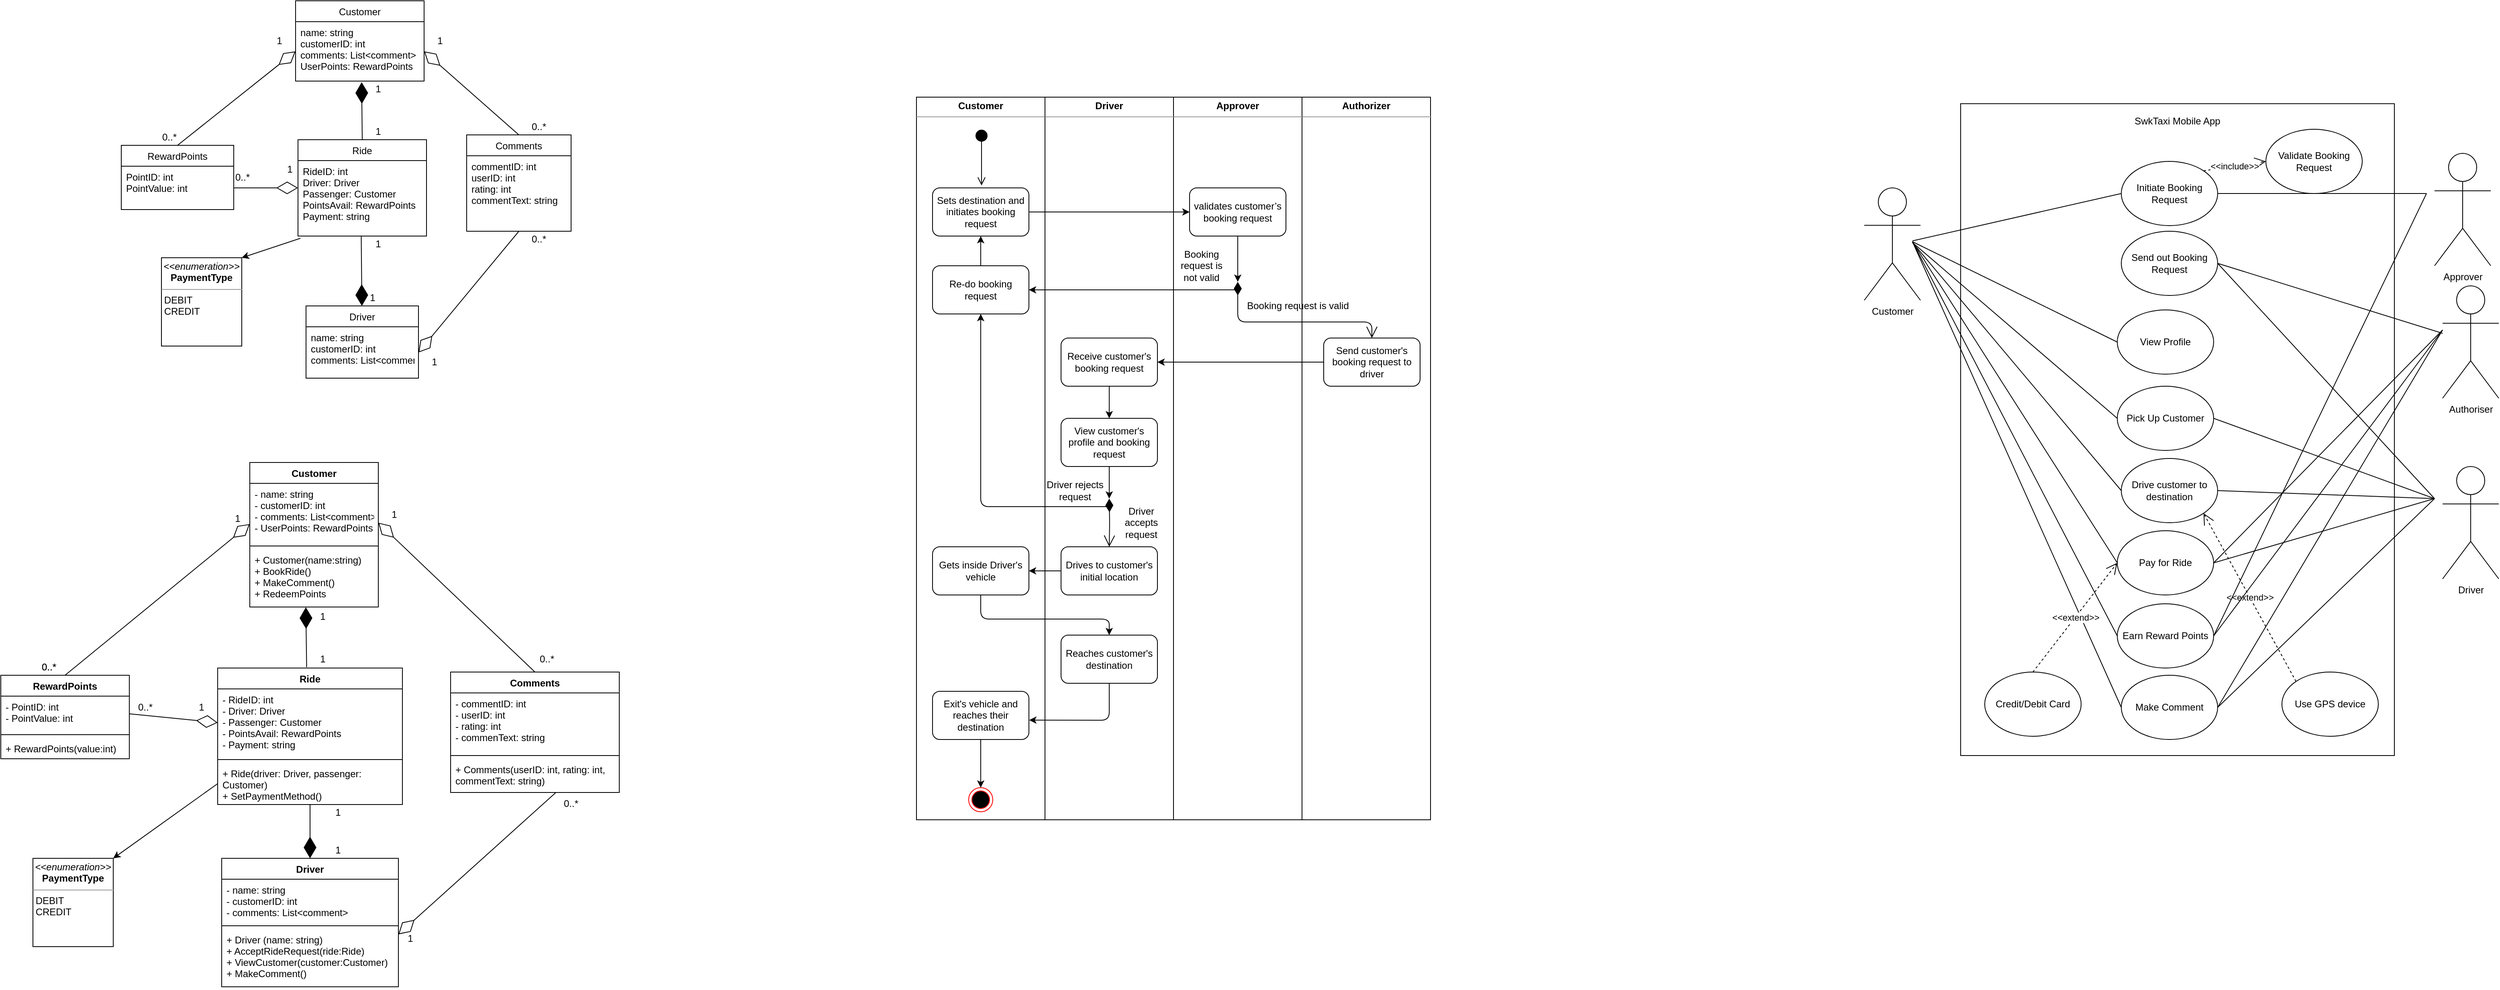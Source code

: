 <mxfile version="13.0.2" type="github">
  <diagram id="TUaeIwJqIPwaMvK1Nt-R" name="Page-1">
    <mxGraphModel dx="3125" dy="1170" grid="1" gridSize="10" guides="1" tooltips="1" connect="1" arrows="1" fold="1" page="1" pageScale="1" pageWidth="850" pageHeight="1100" math="0" shadow="0">
      <root>
        <mxCell id="0" />
        <mxCell id="1" parent="0" />
        <mxCell id="8aeZjbQpbGjvfy1XVlZA-1" value="Customer" style="swimlane;fontStyle=0;childLayout=stackLayout;horizontal=1;startSize=26;fillColor=none;horizontalStack=0;resizeParent=1;resizeParentMax=0;resizeLast=0;collapsible=1;marginBottom=0;" parent="1" vertex="1">
          <mxGeometry x="217" y="20" width="160" height="100" as="geometry" />
        </mxCell>
        <mxCell id="8aeZjbQpbGjvfy1XVlZA-4" value="name: string&#xa;customerID: int&#xa;comments: List&lt;comment&gt;&#xa;UserPoints: RewardPoints&#xa;&#xa;&#xa;&#xa;" style="text;strokeColor=none;fillColor=none;align=left;verticalAlign=top;spacingLeft=4;spacingRight=4;overflow=hidden;rotatable=0;points=[[0,0.5],[1,0.5]];portConstraint=eastwest;" parent="8aeZjbQpbGjvfy1XVlZA-1" vertex="1">
          <mxGeometry y="26" width="160" height="74" as="geometry" />
        </mxCell>
        <mxCell id="8aeZjbQpbGjvfy1XVlZA-5" value="Driver" style="swimlane;fontStyle=0;childLayout=stackLayout;horizontal=1;startSize=26;fillColor=none;horizontalStack=0;resizeParent=1;resizeParentMax=0;resizeLast=0;collapsible=1;marginBottom=0;" parent="1" vertex="1">
          <mxGeometry x="230" y="400" width="140" height="90" as="geometry" />
        </mxCell>
        <mxCell id="8aeZjbQpbGjvfy1XVlZA-6" value="name: string&#xa;customerID: int&#xa;comments: List&lt;comment&gt;" style="text;strokeColor=none;fillColor=none;align=left;verticalAlign=top;spacingLeft=4;spacingRight=4;overflow=hidden;rotatable=0;points=[[0,0.5],[1,0.5]];portConstraint=eastwest;" parent="8aeZjbQpbGjvfy1XVlZA-5" vertex="1">
          <mxGeometry y="26" width="140" height="64" as="geometry" />
        </mxCell>
        <mxCell id="8aeZjbQpbGjvfy1XVlZA-23" value="" style="endArrow=diamondThin;endFill=1;endSize=24;html=1;entryX=0.514;entryY=1.018;entryDx=0;entryDy=0;entryPerimeter=0;exitX=0.5;exitY=0;exitDx=0;exitDy=0;" parent="1" source="8aeZjbQpbGjvfy1XVlZA-9" target="8aeZjbQpbGjvfy1XVlZA-4" edge="1">
          <mxGeometry width="160" relative="1" as="geometry">
            <mxPoint x="30" y="280" as="sourcePoint" />
            <mxPoint x="190" y="280" as="targetPoint" />
          </mxGeometry>
        </mxCell>
        <mxCell id="8aeZjbQpbGjvfy1XVlZA-24" value="" style="endArrow=diamondThin;endFill=1;endSize=24;html=1;exitX=0.492;exitY=1.004;exitDx=0;exitDy=0;exitPerimeter=0;" parent="1" source="8aeZjbQpbGjvfy1XVlZA-10" target="8aeZjbQpbGjvfy1XVlZA-5" edge="1">
          <mxGeometry width="160" relative="1" as="geometry">
            <mxPoint x="200" y="360" as="sourcePoint" />
            <mxPoint x="360" y="360" as="targetPoint" />
          </mxGeometry>
        </mxCell>
        <mxCell id="8aeZjbQpbGjvfy1XVlZA-25" value="" style="endArrow=diamondThin;endFill=0;endSize=24;html=1;exitX=0.5;exitY=0;exitDx=0;exitDy=0;entryX=1;entryY=0.5;entryDx=0;entryDy=0;" parent="1" source="8aeZjbQpbGjvfy1XVlZA-13" target="8aeZjbQpbGjvfy1XVlZA-4" edge="1">
          <mxGeometry width="160" relative="1" as="geometry">
            <mxPoint x="440" y="90" as="sourcePoint" />
            <mxPoint x="600" y="90" as="targetPoint" />
          </mxGeometry>
        </mxCell>
        <mxCell id="8aeZjbQpbGjvfy1XVlZA-13" value="Comments" style="swimlane;fontStyle=0;childLayout=stackLayout;horizontal=1;startSize=26;fillColor=none;horizontalStack=0;resizeParent=1;resizeParentMax=0;resizeLast=0;collapsible=1;marginBottom=0;" parent="1" vertex="1">
          <mxGeometry x="430" y="187" width="130" height="120" as="geometry" />
        </mxCell>
        <mxCell id="8aeZjbQpbGjvfy1XVlZA-14" value="commentID: int&#xa;userID: int&#xa;rating: int&#xa;commentText: string&#xa;&#xa;&#xa;&#xa;" style="text;strokeColor=none;fillColor=none;align=left;verticalAlign=top;spacingLeft=4;spacingRight=4;overflow=hidden;rotatable=0;points=[[0,0.5],[1,0.5]];portConstraint=eastwest;" parent="8aeZjbQpbGjvfy1XVlZA-13" vertex="1">
          <mxGeometry y="26" width="130" height="94" as="geometry" />
        </mxCell>
        <mxCell id="8aeZjbQpbGjvfy1XVlZA-26" value="" style="endArrow=diamondThin;endFill=0;endSize=24;html=1;exitX=0.5;exitY=1;exitDx=0;exitDy=0;entryX=1;entryY=0.5;entryDx=0;entryDy=0;" parent="1" source="8aeZjbQpbGjvfy1XVlZA-13" target="8aeZjbQpbGjvfy1XVlZA-6" edge="1">
          <mxGeometry width="160" relative="1" as="geometry">
            <mxPoint x="420" y="370" as="sourcePoint" />
            <mxPoint x="580" y="370" as="targetPoint" />
          </mxGeometry>
        </mxCell>
        <mxCell id="-B1I44Br9PL9_KYWqfww-1" value="" style="endArrow=diamondThin;endFill=0;endSize=24;html=1;entryX=0;entryY=0.5;entryDx=0;entryDy=0;exitX=0.5;exitY=0;exitDx=0;exitDy=0;" parent="1" source="8aeZjbQpbGjvfy1XVlZA-17" target="8aeZjbQpbGjvfy1XVlZA-4" edge="1">
          <mxGeometry width="160" relative="1" as="geometry">
            <mxPoint x="60" y="180" as="sourcePoint" />
            <mxPoint x="220" y="180" as="targetPoint" />
          </mxGeometry>
        </mxCell>
        <mxCell id="-B1I44Br9PL9_KYWqfww-2" value="" style="endArrow=diamondThin;endFill=0;endSize=24;html=1;entryX=0;entryY=0.5;entryDx=0;entryDy=0;exitX=1;exitY=0.5;exitDx=0;exitDy=0;" parent="1" source="8aeZjbQpbGjvfy1XVlZA-18" target="8aeZjbQpbGjvfy1XVlZA-9" edge="1">
          <mxGeometry width="160" relative="1" as="geometry">
            <mxPoint x="60" y="360" as="sourcePoint" />
            <mxPoint x="220" y="360" as="targetPoint" />
          </mxGeometry>
        </mxCell>
        <mxCell id="-B1I44Br9PL9_KYWqfww-3" value="&lt;p style=&quot;margin: 0px ; margin-top: 4px ; text-align: center&quot;&gt;&lt;i&gt;&amp;lt;&amp;lt;enumeration&amp;gt;&amp;gt;&lt;/i&gt;&lt;br&gt;&lt;b&gt;PaymentType&lt;/b&gt;&lt;/p&gt;&lt;hr size=&quot;1&quot;&gt;&lt;div&gt;&amp;nbsp;DEBIT&lt;/div&gt;&lt;div&gt;&amp;nbsp;CREDIT&lt;br&gt;&lt;/div&gt;" style="verticalAlign=top;align=left;overflow=fill;fontSize=12;fontFamily=Helvetica;html=1;" parent="1" vertex="1">
          <mxGeometry x="50" y="340" width="100" height="110" as="geometry" />
        </mxCell>
        <mxCell id="-B1I44Br9PL9_KYWqfww-4" value="" style="endArrow=classic;html=1;exitX=0.019;exitY=1.029;exitDx=0;exitDy=0;exitPerimeter=0;entryX=1;entryY=0;entryDx=0;entryDy=0;" parent="1" source="8aeZjbQpbGjvfy1XVlZA-10" target="-B1I44Br9PL9_KYWqfww-3" edge="1">
          <mxGeometry width="50" height="50" relative="1" as="geometry">
            <mxPoint x="200" y="390" as="sourcePoint" />
            <mxPoint x="250" y="340" as="targetPoint" />
          </mxGeometry>
        </mxCell>
        <mxCell id="-B1I44Br9PL9_KYWqfww-5" value="1" style="text;html=1;strokeColor=none;fillColor=none;align=center;verticalAlign=middle;whiteSpace=wrap;rounded=0;" parent="1" vertex="1">
          <mxGeometry x="377" y="60" width="40" height="20" as="geometry" />
        </mxCell>
        <mxCell id="-B1I44Br9PL9_KYWqfww-6" value="0..*" style="text;html=1;strokeColor=none;fillColor=none;align=center;verticalAlign=middle;whiteSpace=wrap;rounded=0;" parent="1" vertex="1">
          <mxGeometry x="500" y="167" width="40" height="20" as="geometry" />
        </mxCell>
        <mxCell id="-B1I44Br9PL9_KYWqfww-7" value="1" style="text;html=1;strokeColor=none;fillColor=none;align=center;verticalAlign=middle;whiteSpace=wrap;rounded=0;" parent="1" vertex="1">
          <mxGeometry x="370" y="460" width="40" height="20" as="geometry" />
        </mxCell>
        <mxCell id="-B1I44Br9PL9_KYWqfww-8" value="0..*" style="text;html=1;strokeColor=none;fillColor=none;align=center;verticalAlign=middle;whiteSpace=wrap;rounded=0;" parent="1" vertex="1">
          <mxGeometry x="500" y="307" width="40" height="20" as="geometry" />
        </mxCell>
        <mxCell id="-B1I44Br9PL9_KYWqfww-9" value="1" style="text;html=1;strokeColor=none;fillColor=none;align=center;verticalAlign=middle;whiteSpace=wrap;rounded=0;" parent="1" vertex="1">
          <mxGeometry x="177" y="60" width="40" height="20" as="geometry" />
        </mxCell>
        <mxCell id="-B1I44Br9PL9_KYWqfww-12" value="0..*" style="text;html=1;strokeColor=none;fillColor=none;align=center;verticalAlign=middle;whiteSpace=wrap;rounded=0;" parent="1" vertex="1">
          <mxGeometry x="40" y="180" width="40" height="20" as="geometry" />
        </mxCell>
        <mxCell id="8aeZjbQpbGjvfy1XVlZA-9" value="Ride" style="swimlane;fontStyle=0;childLayout=stackLayout;horizontal=1;startSize=26;fillColor=none;horizontalStack=0;resizeParent=1;resizeParentMax=0;resizeLast=0;collapsible=1;marginBottom=0;" parent="1" vertex="1">
          <mxGeometry x="220" y="193" width="160" height="120" as="geometry" />
        </mxCell>
        <mxCell id="8aeZjbQpbGjvfy1XVlZA-10" value="RideID: int&#xa;Driver: Driver&#xa;Passenger: Customer&#xa;PointsAvail: RewardPoints&#xa;Payment: string&#xa;&#xa;&#xa;" style="text;strokeColor=none;fillColor=none;align=left;verticalAlign=top;spacingLeft=4;spacingRight=4;overflow=hidden;rotatable=0;points=[[0,0.5],[1,0.5]];portConstraint=eastwest;" parent="8aeZjbQpbGjvfy1XVlZA-9" vertex="1">
          <mxGeometry y="26" width="160" height="94" as="geometry" />
        </mxCell>
        <mxCell id="8aeZjbQpbGjvfy1XVlZA-17" value="RewardPoints" style="swimlane;fontStyle=0;childLayout=stackLayout;horizontal=1;startSize=26;fillColor=none;horizontalStack=0;resizeParent=1;resizeParentMax=0;resizeLast=0;collapsible=1;marginBottom=0;" parent="1" vertex="1">
          <mxGeometry y="200" width="140" height="80" as="geometry" />
        </mxCell>
        <mxCell id="8aeZjbQpbGjvfy1XVlZA-18" value="PointID: int&#xa;PointValue: int&#xa;" style="text;strokeColor=none;fillColor=none;align=left;verticalAlign=top;spacingLeft=4;spacingRight=4;overflow=hidden;rotatable=0;points=[[0,0.5],[1,0.5]];portConstraint=eastwest;" parent="8aeZjbQpbGjvfy1XVlZA-17" vertex="1">
          <mxGeometry y="26" width="140" height="54" as="geometry" />
        </mxCell>
        <mxCell id="-B1I44Br9PL9_KYWqfww-13" value="1" style="text;html=1;strokeColor=none;fillColor=none;align=center;verticalAlign=middle;whiteSpace=wrap;rounded=0;" parent="1" vertex="1">
          <mxGeometry x="190" y="220" width="40" height="20" as="geometry" />
        </mxCell>
        <mxCell id="-B1I44Br9PL9_KYWqfww-14" value="0..*" style="text;html=1;strokeColor=none;fillColor=none;align=center;verticalAlign=middle;whiteSpace=wrap;rounded=0;" parent="1" vertex="1">
          <mxGeometry x="131" y="230" width="40" height="20" as="geometry" />
        </mxCell>
        <mxCell id="-B1I44Br9PL9_KYWqfww-15" value="1" style="text;html=1;strokeColor=none;fillColor=none;align=center;verticalAlign=middle;whiteSpace=wrap;rounded=0;" parent="1" vertex="1">
          <mxGeometry x="300" y="120" width="40" height="20" as="geometry" />
        </mxCell>
        <mxCell id="-B1I44Br9PL9_KYWqfww-16" value="1" style="text;html=1;strokeColor=none;fillColor=none;align=center;verticalAlign=middle;whiteSpace=wrap;rounded=0;" parent="1" vertex="1">
          <mxGeometry x="293" y="380" width="40" height="20" as="geometry" />
        </mxCell>
        <mxCell id="-B1I44Br9PL9_KYWqfww-17" value="1" style="text;html=1;strokeColor=none;fillColor=none;align=center;verticalAlign=middle;whiteSpace=wrap;rounded=0;" parent="1" vertex="1">
          <mxGeometry x="300" y="173" width="40" height="20" as="geometry" />
        </mxCell>
        <mxCell id="-B1I44Br9PL9_KYWqfww-18" value="1" style="text;html=1;strokeColor=none;fillColor=none;align=center;verticalAlign=middle;whiteSpace=wrap;rounded=0;" parent="1" vertex="1">
          <mxGeometry x="300" y="313" width="40" height="20" as="geometry" />
        </mxCell>
        <mxCell id="-B1I44Br9PL9_KYWqfww-19" value="&lt;p style=&quot;margin: 0px ; margin-top: 4px ; text-align: center&quot;&gt;&lt;b&gt;Authorizer&lt;/b&gt;&lt;br&gt;&lt;/p&gt;&lt;hr size=&quot;1&quot;&gt;&lt;div style=&quot;height: 2px&quot;&gt;&lt;/div&gt;" style="verticalAlign=top;align=left;overflow=fill;fontSize=12;fontFamily=Helvetica;html=1;" parent="1" vertex="1">
          <mxGeometry x="1470" y="140" width="160" height="900" as="geometry" />
        </mxCell>
        <mxCell id="-B1I44Br9PL9_KYWqfww-20" value="&lt;p style=&quot;margin: 0px ; margin-top: 4px ; text-align: center&quot;&gt;&lt;b&gt;Approver&lt;/b&gt;&lt;/p&gt;&lt;hr size=&quot;1&quot;&gt;&lt;div style=&quot;height: 2px&quot;&gt;&lt;/div&gt;" style="verticalAlign=top;align=left;overflow=fill;fontSize=12;fontFamily=Helvetica;html=1;" parent="1" vertex="1">
          <mxGeometry x="1310" y="140" width="160" height="900" as="geometry" />
        </mxCell>
        <mxCell id="-B1I44Br9PL9_KYWqfww-21" value="&lt;p style=&quot;margin: 0px ; margin-top: 4px ; text-align: center&quot;&gt;&lt;b&gt;Customer&lt;/b&gt;&lt;br&gt;&lt;/p&gt;&lt;hr size=&quot;1&quot;&gt;&lt;div style=&quot;height: 2px&quot;&gt;&lt;/div&gt;" style="verticalAlign=top;align=left;overflow=fill;fontSize=12;fontFamily=Helvetica;html=1;" parent="1" vertex="1">
          <mxGeometry x="990" y="140" width="160" height="900" as="geometry" />
        </mxCell>
        <mxCell id="-B1I44Br9PL9_KYWqfww-22" value="&lt;p style=&quot;margin: 0px ; margin-top: 4px ; text-align: center&quot;&gt;&lt;b&gt;Driver&lt;/b&gt;&lt;/p&gt;&lt;hr size=&quot;1&quot;&gt;&lt;div style=&quot;height: 2px&quot;&gt;&lt;/div&gt;" style="verticalAlign=top;align=left;overflow=fill;fontSize=12;fontFamily=Helvetica;html=1;" parent="1" vertex="1">
          <mxGeometry x="1150" y="140" width="160" height="900" as="geometry" />
        </mxCell>
        <mxCell id="-B1I44Br9PL9_KYWqfww-23" value="" style="html=1;verticalAlign=bottom;startArrow=circle;startFill=1;endArrow=open;startSize=6;endSize=8;" parent="1" edge="1">
          <mxGeometry width="80" relative="1" as="geometry">
            <mxPoint x="1071" y="180" as="sourcePoint" />
            <mxPoint x="1071" y="250" as="targetPoint" />
          </mxGeometry>
        </mxCell>
        <mxCell id="-B1I44Br9PL9_KYWqfww-52" value="" style="ellipse;html=1;shape=endState;fillColor=#000000;strokeColor=#ff0000;" parent="1" vertex="1">
          <mxGeometry x="1055" y="1000" width="30" height="30" as="geometry" />
        </mxCell>
        <mxCell id="-B1I44Br9PL9_KYWqfww-56" value="Sets destination and initiates booking request" style="rounded=1;whiteSpace=wrap;html=1;" parent="1" vertex="1">
          <mxGeometry x="1010" y="253" width="120" height="60" as="geometry" />
        </mxCell>
        <mxCell id="-B1I44Br9PL9_KYWqfww-57" value="&lt;span lang=&quot;EN-GB&quot;&gt;validates customer’s booking request&lt;/span&gt;" style="rounded=1;whiteSpace=wrap;html=1;" parent="1" vertex="1">
          <mxGeometry x="1330" y="253" width="120" height="60" as="geometry" />
        </mxCell>
        <mxCell id="-B1I44Br9PL9_KYWqfww-58" value="" style="endArrow=classic;html=1;exitX=1;exitY=0.5;exitDx=0;exitDy=0;entryX=0;entryY=0.5;entryDx=0;entryDy=0;" parent="1" source="-B1I44Br9PL9_KYWqfww-56" target="-B1I44Br9PL9_KYWqfww-57" edge="1">
          <mxGeometry width="50" height="50" relative="1" as="geometry">
            <mxPoint x="1230" y="320" as="sourcePoint" />
            <mxPoint x="1280" y="270" as="targetPoint" />
          </mxGeometry>
        </mxCell>
        <mxCell id="-B1I44Br9PL9_KYWqfww-61" value="Send customer&#39;s booking request to driver" style="rounded=1;whiteSpace=wrap;html=1;" parent="1" vertex="1">
          <mxGeometry x="1497" y="440" width="120" height="60" as="geometry" />
        </mxCell>
        <mxCell id="-B1I44Br9PL9_KYWqfww-62" value="" style="endArrow=open;html=1;endSize=12;startArrow=diamondThin;startSize=14;startFill=1;edgeStyle=orthogonalEdgeStyle;align=left;verticalAlign=bottom;entryX=0.5;entryY=0;entryDx=0;entryDy=0;" parent="1" target="-B1I44Br9PL9_KYWqfww-61" edge="1">
          <mxGeometry x="-0.8" y="14" relative="1" as="geometry">
            <mxPoint x="1390" y="370" as="sourcePoint" />
            <mxPoint x="1500" y="420" as="targetPoint" />
            <Array as="points">
              <mxPoint x="1390" y="420" />
              <mxPoint x="1557" y="420" />
            </Array>
            <mxPoint x="-4" y="-10" as="offset" />
          </mxGeometry>
        </mxCell>
        <mxCell id="-B1I44Br9PL9_KYWqfww-63" value="" style="endArrow=classic;html=1;exitX=0.5;exitY=1;exitDx=0;exitDy=0;" parent="1" source="-B1I44Br9PL9_KYWqfww-57" edge="1">
          <mxGeometry width="50" height="50" relative="1" as="geometry">
            <mxPoint x="1140" y="470" as="sourcePoint" />
            <mxPoint x="1390" y="370" as="targetPoint" />
          </mxGeometry>
        </mxCell>
        <mxCell id="-B1I44Br9PL9_KYWqfww-66" value="Receive customer&#39;s booking request" style="rounded=1;whiteSpace=wrap;html=1;" parent="1" vertex="1">
          <mxGeometry x="1170" y="440" width="120" height="60" as="geometry" />
        </mxCell>
        <mxCell id="-B1I44Br9PL9_KYWqfww-67" value="View customer&#39;s profile and booking request" style="rounded=1;whiteSpace=wrap;html=1;" parent="1" vertex="1">
          <mxGeometry x="1170" y="540" width="120" height="60" as="geometry" />
        </mxCell>
        <mxCell id="-B1I44Br9PL9_KYWqfww-69" value="" style="endArrow=classic;html=1;exitX=0.5;exitY=1;exitDx=0;exitDy=0;" parent="1" source="-B1I44Br9PL9_KYWqfww-67" edge="1">
          <mxGeometry width="50" height="50" relative="1" as="geometry">
            <mxPoint x="730" y="650" as="sourcePoint" />
            <mxPoint x="1230" y="640" as="targetPoint" />
          </mxGeometry>
        </mxCell>
        <mxCell id="-B1I44Br9PL9_KYWqfww-71" value="Drives to customer&#39;s initial location" style="rounded=1;whiteSpace=wrap;html=1;" parent="1" vertex="1">
          <mxGeometry x="1170" y="700" width="120" height="60" as="geometry" />
        </mxCell>
        <mxCell id="-B1I44Br9PL9_KYWqfww-72" value="" style="endArrow=open;html=1;endSize=12;startArrow=diamondThin;startSize=14;startFill=1;edgeStyle=orthogonalEdgeStyle;align=left;verticalAlign=bottom;entryX=0.5;entryY=0;entryDx=0;entryDy=0;" parent="1" target="-B1I44Br9PL9_KYWqfww-71" edge="1">
          <mxGeometry x="-1" y="3" relative="1" as="geometry">
            <mxPoint x="1230" y="640" as="sourcePoint" />
            <mxPoint x="960" y="730" as="targetPoint" />
          </mxGeometry>
        </mxCell>
        <mxCell id="-B1I44Br9PL9_KYWqfww-73" value="" style="endArrow=classic;html=1;exitX=0;exitY=0.5;exitDx=0;exitDy=0;entryX=1;entryY=0.5;entryDx=0;entryDy=0;" parent="1" source="-B1I44Br9PL9_KYWqfww-61" target="-B1I44Br9PL9_KYWqfww-66" edge="1">
          <mxGeometry width="50" height="50" relative="1" as="geometry">
            <mxPoint x="620" y="620" as="sourcePoint" />
            <mxPoint x="670" y="570" as="targetPoint" />
          </mxGeometry>
        </mxCell>
        <mxCell id="-B1I44Br9PL9_KYWqfww-74" value="" style="endArrow=classic;html=1;exitX=0.5;exitY=1;exitDx=0;exitDy=0;entryX=0.5;entryY=0;entryDx=0;entryDy=0;" parent="1" source="-B1I44Br9PL9_KYWqfww-66" target="-B1I44Br9PL9_KYWqfww-67" edge="1">
          <mxGeometry width="50" height="50" relative="1" as="geometry">
            <mxPoint x="720" y="560" as="sourcePoint" />
            <mxPoint x="770" y="510" as="targetPoint" />
          </mxGeometry>
        </mxCell>
        <mxCell id="-B1I44Br9PL9_KYWqfww-75" value="Gets inside Driver&#39;s vehicle" style="rounded=1;whiteSpace=wrap;html=1;" parent="1" vertex="1">
          <mxGeometry x="1010" y="700" width="120" height="60" as="geometry" />
        </mxCell>
        <mxCell id="-B1I44Br9PL9_KYWqfww-76" value="Reaches customer&#39;s destination" style="rounded=1;whiteSpace=wrap;html=1;" parent="1" vertex="1">
          <mxGeometry x="1170" y="810" width="120" height="60" as="geometry" />
        </mxCell>
        <mxCell id="-B1I44Br9PL9_KYWqfww-77" value="Exit&#39;s vehicle and reaches their destination" style="rounded=1;whiteSpace=wrap;html=1;" parent="1" vertex="1">
          <mxGeometry x="1010" y="880" width="120" height="60" as="geometry" />
        </mxCell>
        <mxCell id="-B1I44Br9PL9_KYWqfww-78" value="" style="endArrow=classic;html=1;exitX=0;exitY=0.5;exitDx=0;exitDy=0;" parent="1" source="-B1I44Br9PL9_KYWqfww-71" edge="1">
          <mxGeometry width="50" height="50" relative="1" as="geometry">
            <mxPoint x="860" y="810" as="sourcePoint" />
            <mxPoint x="1130" y="730" as="targetPoint" />
          </mxGeometry>
        </mxCell>
        <mxCell id="-B1I44Br9PL9_KYWqfww-79" value="" style="endArrow=classic;html=1;exitX=0.5;exitY=1;exitDx=0;exitDy=0;entryX=0.5;entryY=0;entryDx=0;entryDy=0;" parent="1" source="-B1I44Br9PL9_KYWqfww-75" target="-B1I44Br9PL9_KYWqfww-76" edge="1">
          <mxGeometry width="50" height="50" relative="1" as="geometry">
            <mxPoint x="920" y="830" as="sourcePoint" />
            <mxPoint x="970" y="780" as="targetPoint" />
            <Array as="points">
              <mxPoint x="1070" y="790" />
              <mxPoint x="1120" y="790" />
              <mxPoint x="1230" y="790" />
            </Array>
          </mxGeometry>
        </mxCell>
        <mxCell id="-B1I44Br9PL9_KYWqfww-80" value="" style="endArrow=classic;html=1;entryX=1.003;entryY=0.597;entryDx=0;entryDy=0;entryPerimeter=0;exitX=0.5;exitY=1;exitDx=0;exitDy=0;" parent="1" source="-B1I44Br9PL9_KYWqfww-76" target="-B1I44Br9PL9_KYWqfww-77" edge="1">
          <mxGeometry width="50" height="50" relative="1" as="geometry">
            <mxPoint x="1130" y="840" as="sourcePoint" />
            <mxPoint x="910" y="780" as="targetPoint" />
            <Array as="points">
              <mxPoint x="1230" y="916" />
            </Array>
          </mxGeometry>
        </mxCell>
        <mxCell id="-B1I44Br9PL9_KYWqfww-81" value="" style="endArrow=classic;html=1;entryX=1;entryY=0.5;entryDx=0;entryDy=0;" parent="1" target="-B1I44Br9PL9_KYWqfww-82" edge="1">
          <mxGeometry width="50" height="50" relative="1" as="geometry">
            <mxPoint x="1390" y="380" as="sourcePoint" />
            <mxPoint x="1290" y="340" as="targetPoint" />
          </mxGeometry>
        </mxCell>
        <mxCell id="-B1I44Br9PL9_KYWqfww-82" value="Re-do booking request" style="rounded=1;whiteSpace=wrap;html=1;" parent="1" vertex="1">
          <mxGeometry x="1010" y="350" width="120" height="60" as="geometry" />
        </mxCell>
        <mxCell id="-B1I44Br9PL9_KYWqfww-83" value="" style="endArrow=classic;html=1;entryX=0.5;entryY=1;entryDx=0;entryDy=0;exitX=0.5;exitY=0;exitDx=0;exitDy=0;" parent="1" source="-B1I44Br9PL9_KYWqfww-82" target="-B1I44Br9PL9_KYWqfww-56" edge="1">
          <mxGeometry width="50" height="50" relative="1" as="geometry">
            <mxPoint x="950" y="450" as="sourcePoint" />
            <mxPoint x="1000" y="400" as="targetPoint" />
          </mxGeometry>
        </mxCell>
        <mxCell id="-B1I44Br9PL9_KYWqfww-84" value="" style="endArrow=classic;html=1;entryX=0.5;entryY=1;entryDx=0;entryDy=0;" parent="1" target="-B1I44Br9PL9_KYWqfww-82" edge="1">
          <mxGeometry width="50" height="50" relative="1" as="geometry">
            <mxPoint x="1230" y="650" as="sourcePoint" />
            <mxPoint x="1100" y="520" as="targetPoint" />
            <Array as="points">
              <mxPoint x="1070" y="650" />
            </Array>
          </mxGeometry>
        </mxCell>
        <mxCell id="-B1I44Br9PL9_KYWqfww-85" value="Driver accepts request" style="text;html=1;strokeColor=none;fillColor=none;align=center;verticalAlign=middle;whiteSpace=wrap;rounded=0;" parent="1" vertex="1">
          <mxGeometry x="1240" y="660" width="60" height="20" as="geometry" />
        </mxCell>
        <mxCell id="-B1I44Br9PL9_KYWqfww-86" value="Booking request is not valid" style="text;html=1;strokeColor=none;fillColor=none;align=center;verticalAlign=middle;whiteSpace=wrap;rounded=0;" parent="1" vertex="1">
          <mxGeometry x="1310" y="340" width="70" height="20" as="geometry" />
        </mxCell>
        <mxCell id="-B1I44Br9PL9_KYWqfww-87" value="Driver rejects request" style="text;html=1;strokeColor=none;fillColor=none;align=center;verticalAlign=middle;whiteSpace=wrap;rounded=0;" parent="1" vertex="1">
          <mxGeometry x="1145" y="620" width="85" height="20" as="geometry" />
        </mxCell>
        <mxCell id="-B1I44Br9PL9_KYWqfww-88" value="Booking request is valid" style="text;html=1;strokeColor=none;fillColor=none;align=center;verticalAlign=middle;whiteSpace=wrap;rounded=0;" parent="1" vertex="1">
          <mxGeometry x="1400" y="390" width="130" height="20" as="geometry" />
        </mxCell>
        <mxCell id="-B1I44Br9PL9_KYWqfww-89" value="" style="endArrow=classic;html=1;exitX=0.5;exitY=1;exitDx=0;exitDy=0;entryX=0.5;entryY=0;entryDx=0;entryDy=0;" parent="1" source="-B1I44Br9PL9_KYWqfww-77" target="-B1I44Br9PL9_KYWqfww-52" edge="1">
          <mxGeometry width="50" height="50" relative="1" as="geometry">
            <mxPoint x="810" y="950" as="sourcePoint" />
            <mxPoint x="860" y="900" as="targetPoint" />
          </mxGeometry>
        </mxCell>
        <mxCell id="-B1I44Br9PL9_KYWqfww-90" value="" style="rounded=0;whiteSpace=wrap;html=1;" parent="1" vertex="1">
          <mxGeometry x="2290" y="148.13" width="540" height="811.87" as="geometry" />
        </mxCell>
        <mxCell id="-B1I44Br9PL9_KYWqfww-91" value="Customer" style="shape=umlActor;verticalLabelPosition=bottom;labelBackgroundColor=#ffffff;verticalAlign=top;html=1;outlineConnect=0;" parent="1" vertex="1">
          <mxGeometry x="2170" y="253" width="70" height="140" as="geometry" />
        </mxCell>
        <mxCell id="-B1I44Br9PL9_KYWqfww-92" value="SwkTaxi Mobile App" style="text;html=1;strokeColor=none;fillColor=none;align=center;verticalAlign=middle;whiteSpace=wrap;rounded=0;" parent="1" vertex="1">
          <mxGeometry x="2485" y="160" width="150" height="20" as="geometry" />
        </mxCell>
        <mxCell id="-B1I44Br9PL9_KYWqfww-93" style="edgeStyle=orthogonalEdgeStyle;rounded=0;orthogonalLoop=1;jettySize=auto;html=1;exitX=0.5;exitY=1;exitDx=0;exitDy=0;" parent="1" edge="1">
          <mxGeometry relative="1" as="geometry">
            <mxPoint x="2560" y="221.0" as="sourcePoint" />
            <mxPoint x="2560" y="221.0" as="targetPoint" />
          </mxGeometry>
        </mxCell>
        <mxCell id="-B1I44Br9PL9_KYWqfww-94" value="Approver" style="shape=umlActor;verticalLabelPosition=bottom;labelBackgroundColor=#ffffff;verticalAlign=top;html=1;outlineConnect=0;" parent="1" vertex="1">
          <mxGeometry x="2880" y="210" width="70" height="140" as="geometry" />
        </mxCell>
        <mxCell id="-B1I44Br9PL9_KYWqfww-95" value="Authoriser" style="shape=umlActor;verticalLabelPosition=bottom;labelBackgroundColor=#ffffff;verticalAlign=top;html=1;outlineConnect=0;" parent="1" vertex="1">
          <mxGeometry x="2890" y="375" width="70" height="140" as="geometry" />
        </mxCell>
        <mxCell id="-B1I44Br9PL9_KYWqfww-96" value="Driver" style="shape=umlActor;verticalLabelPosition=bottom;labelBackgroundColor=#ffffff;verticalAlign=top;html=1;outlineConnect=0;" parent="1" vertex="1">
          <mxGeometry x="2890" y="600" width="70" height="140" as="geometry" />
        </mxCell>
        <mxCell id="-B1I44Br9PL9_KYWqfww-97" value="Initiate Booking Request" style="ellipse;whiteSpace=wrap;html=1;" parent="1" vertex="1">
          <mxGeometry x="2490" y="220" width="120" height="80" as="geometry" />
        </mxCell>
        <mxCell id="-B1I44Br9PL9_KYWqfww-98" value="Send out Booking Request" style="ellipse;whiteSpace=wrap;html=1;" parent="1" vertex="1">
          <mxGeometry x="2490" y="307" width="120" height="80" as="geometry" />
        </mxCell>
        <mxCell id="-B1I44Br9PL9_KYWqfww-99" value="Pick Up Customer" style="ellipse;whiteSpace=wrap;html=1;" parent="1" vertex="1">
          <mxGeometry x="2485" y="500" width="120" height="80" as="geometry" />
        </mxCell>
        <mxCell id="-B1I44Br9PL9_KYWqfww-100" value="Drive customer to destination" style="ellipse;whiteSpace=wrap;html=1;" parent="1" vertex="1">
          <mxGeometry x="2490" y="590" width="120" height="80" as="geometry" />
        </mxCell>
        <mxCell id="-B1I44Br9PL9_KYWqfww-101" value="" style="endArrow=none;html=1;entryX=0;entryY=0.5;entryDx=0;entryDy=0;" parent="1" target="-B1I44Br9PL9_KYWqfww-97" edge="1">
          <mxGeometry width="50" height="50" relative="1" as="geometry">
            <mxPoint x="2230" y="319" as="sourcePoint" />
            <mxPoint x="2140" y="601" as="targetPoint" />
            <Array as="points">
              <mxPoint x="2230" y="319" />
            </Array>
          </mxGeometry>
        </mxCell>
        <mxCell id="-B1I44Br9PL9_KYWqfww-102" value="" style="endArrow=none;html=1;entryX=0;entryY=0.5;entryDx=0;entryDy=0;" parent="1" target="-B1I44Br9PL9_KYWqfww-99" edge="1">
          <mxGeometry width="50" height="50" relative="1" as="geometry">
            <mxPoint x="2230" y="321.0" as="sourcePoint" />
            <mxPoint x="2220" y="481" as="targetPoint" />
          </mxGeometry>
        </mxCell>
        <mxCell id="-B1I44Br9PL9_KYWqfww-103" value="" style="endArrow=none;html=1;exitX=1;exitY=0.5;exitDx=0;exitDy=0;" parent="1" source="-B1I44Br9PL9_KYWqfww-97" edge="1">
          <mxGeometry width="50" height="50" relative="1" as="geometry">
            <mxPoint x="2980" y="461" as="sourcePoint" />
            <mxPoint x="2870" y="260" as="targetPoint" />
          </mxGeometry>
        </mxCell>
        <mxCell id="-B1I44Br9PL9_KYWqfww-104" value="" style="endArrow=none;html=1;exitX=1;exitY=0.5;exitDx=0;exitDy=0;" parent="1" source="-B1I44Br9PL9_KYWqfww-99" edge="1">
          <mxGeometry width="50" height="50" relative="1" as="geometry">
            <mxPoint x="2980" y="481" as="sourcePoint" />
            <mxPoint x="2880" y="640" as="targetPoint" />
          </mxGeometry>
        </mxCell>
        <mxCell id="-B1I44Br9PL9_KYWqfww-105" value="" style="endArrow=none;html=1;exitX=1;exitY=0.5;exitDx=0;exitDy=0;" parent="1" source="-B1I44Br9PL9_KYWqfww-100" edge="1">
          <mxGeometry width="50" height="50" relative="1" as="geometry">
            <mxPoint x="2980" y="461" as="sourcePoint" />
            <mxPoint x="2880" y="640" as="targetPoint" />
          </mxGeometry>
        </mxCell>
        <mxCell id="-B1I44Br9PL9_KYWqfww-106" value="" style="endArrow=none;html=1;exitX=1;exitY=0.5;exitDx=0;exitDy=0;" parent="1" source="-B1I44Br9PL9_KYWqfww-98" target="-B1I44Br9PL9_KYWqfww-95" edge="1">
          <mxGeometry width="50" height="50" relative="1" as="geometry">
            <mxPoint x="3060" y="471" as="sourcePoint" />
            <mxPoint x="3110" y="421" as="targetPoint" />
          </mxGeometry>
        </mxCell>
        <mxCell id="-B1I44Br9PL9_KYWqfww-107" value="Use GPS device" style="ellipse;whiteSpace=wrap;html=1;" parent="1" vertex="1">
          <mxGeometry x="2690" y="856" width="120" height="80" as="geometry" />
        </mxCell>
        <mxCell id="-B1I44Br9PL9_KYWqfww-108" value="&amp;lt;&amp;lt;extend&amp;gt;&amp;gt;" style="endArrow=open;endSize=12;dashed=1;html=1;entryX=1;entryY=1;entryDx=0;entryDy=0;exitX=0;exitY=0;exitDx=0;exitDy=0;" parent="1" source="-B1I44Br9PL9_KYWqfww-107" target="-B1I44Br9PL9_KYWqfww-100" edge="1">
          <mxGeometry width="160" relative="1" as="geometry">
            <mxPoint x="2450" y="721" as="sourcePoint" />
            <mxPoint x="2610" y="721" as="targetPoint" />
          </mxGeometry>
        </mxCell>
        <mxCell id="-B1I44Br9PL9_KYWqfww-109" value="" style="endArrow=none;html=1;entryX=0;entryY=0.5;entryDx=0;entryDy=0;" parent="1" target="-B1I44Br9PL9_KYWqfww-100" edge="1">
          <mxGeometry width="50" height="50" relative="1" as="geometry">
            <mxPoint x="2230" y="321.0" as="sourcePoint" />
            <mxPoint x="2150" y="511" as="targetPoint" />
          </mxGeometry>
        </mxCell>
        <mxCell id="-B1I44Br9PL9_KYWqfww-110" value="&amp;lt;&amp;lt;include&amp;gt;&amp;gt;" style="endArrow=open;endSize=12;dashed=1;html=1;exitX=1;exitY=0;exitDx=0;exitDy=0;entryX=0;entryY=0.5;entryDx=0;entryDy=0;" parent="1" source="-B1I44Br9PL9_KYWqfww-97" target="-B1I44Br9PL9_KYWqfww-111" edge="1">
          <mxGeometry width="160" relative="1" as="geometry">
            <mxPoint x="2630" y="251" as="sourcePoint" />
            <mxPoint x="2670" y="261" as="targetPoint" />
          </mxGeometry>
        </mxCell>
        <mxCell id="-B1I44Br9PL9_KYWqfww-111" value="Validate Booking Request" style="ellipse;whiteSpace=wrap;html=1;" parent="1" vertex="1">
          <mxGeometry x="2670" y="180" width="120" height="80" as="geometry" />
        </mxCell>
        <mxCell id="-B1I44Br9PL9_KYWqfww-112" value="" style="endArrow=none;html=1;entryX=1;entryY=0.5;entryDx=0;entryDy=0;" parent="1" target="-B1I44Br9PL9_KYWqfww-98" edge="1">
          <mxGeometry width="50" height="50" relative="1" as="geometry">
            <mxPoint x="2880" y="640" as="sourcePoint" />
            <mxPoint x="3010" y="500" as="targetPoint" />
          </mxGeometry>
        </mxCell>
        <mxCell id="-B1I44Br9PL9_KYWqfww-139" value="&lt;p style=&quot;margin: 0px ; margin-top: 4px ; text-align: center&quot;&gt;&lt;i&gt;&amp;lt;&amp;lt;enumeration&amp;gt;&amp;gt;&lt;/i&gt;&lt;br&gt;&lt;b&gt;PaymentType&lt;/b&gt;&lt;/p&gt;&lt;hr size=&quot;1&quot;&gt;&lt;div&gt;&amp;nbsp;DEBIT&lt;/div&gt;&lt;div&gt;&amp;nbsp;CREDIT&lt;br&gt;&lt;/div&gt;" style="verticalAlign=top;align=left;overflow=fill;fontSize=12;fontFamily=Helvetica;html=1;" parent="1" vertex="1">
          <mxGeometry x="-110" y="1088" width="100" height="110" as="geometry" />
        </mxCell>
        <mxCell id="-B1I44Br9PL9_KYWqfww-117" value="Customer" style="swimlane;fontStyle=1;align=center;verticalAlign=top;childLayout=stackLayout;horizontal=1;startSize=26;horizontalStack=0;resizeParent=1;resizeParentMax=0;resizeLast=0;collapsible=1;marginBottom=0;" parent="1" vertex="1">
          <mxGeometry x="160" y="595" width="160" height="180" as="geometry" />
        </mxCell>
        <mxCell id="-B1I44Br9PL9_KYWqfww-118" value="- name: string&#xa;- customerID: int&#xa;- comments: List&lt;comment&gt;&#xa;- UserPoints: RewardPoints&#xa;&#xa;&#xa;&#xa;&#xa;&#xa;" style="text;strokeColor=none;fillColor=none;align=left;verticalAlign=top;spacingLeft=4;spacingRight=4;overflow=hidden;rotatable=0;points=[[0,0.5],[1,0.5]];portConstraint=eastwest;" parent="-B1I44Br9PL9_KYWqfww-117" vertex="1">
          <mxGeometry y="26" width="160" height="74" as="geometry" />
        </mxCell>
        <mxCell id="-B1I44Br9PL9_KYWqfww-119" value="" style="line;strokeWidth=1;fillColor=none;align=left;verticalAlign=middle;spacingTop=-1;spacingLeft=3;spacingRight=3;rotatable=0;labelPosition=right;points=[];portConstraint=eastwest;" parent="-B1I44Br9PL9_KYWqfww-117" vertex="1">
          <mxGeometry y="100" width="160" height="8" as="geometry" />
        </mxCell>
        <mxCell id="-B1I44Br9PL9_KYWqfww-120" value="+ Customer(name:string)&#xa;+ BookRide()&#xa;+ MakeComment()&#xa;+ RedeemPoints&#xa;&#xa;" style="text;strokeColor=none;fillColor=none;align=left;verticalAlign=top;spacingLeft=4;spacingRight=4;overflow=hidden;rotatable=0;points=[[0,0.5],[1,0.5]];portConstraint=eastwest;" parent="-B1I44Br9PL9_KYWqfww-117" vertex="1">
          <mxGeometry y="108" width="160" height="72" as="geometry" />
        </mxCell>
        <mxCell id="-B1I44Br9PL9_KYWqfww-121" value="Comments" style="swimlane;fontStyle=1;align=center;verticalAlign=top;childLayout=stackLayout;horizontal=1;startSize=26;horizontalStack=0;resizeParent=1;resizeParentMax=0;resizeLast=0;collapsible=1;marginBottom=0;" parent="1" vertex="1">
          <mxGeometry x="410" y="856" width="210" height="150" as="geometry" />
        </mxCell>
        <mxCell id="-B1I44Br9PL9_KYWqfww-122" value="- commentID: int&#xa;- userID: int&#xa;- rating: int&#xa;- commenText: string&#xa;&#xa;&#xa;&#xa;&#xa;&#xa;" style="text;strokeColor=none;fillColor=none;align=left;verticalAlign=top;spacingLeft=4;spacingRight=4;overflow=hidden;rotatable=0;points=[[0,0.5],[1,0.5]];portConstraint=eastwest;" parent="-B1I44Br9PL9_KYWqfww-121" vertex="1">
          <mxGeometry y="26" width="210" height="74" as="geometry" />
        </mxCell>
        <mxCell id="-B1I44Br9PL9_KYWqfww-123" value="" style="line;strokeWidth=1;fillColor=none;align=left;verticalAlign=middle;spacingTop=-1;spacingLeft=3;spacingRight=3;rotatable=0;labelPosition=right;points=[];portConstraint=eastwest;" parent="-B1I44Br9PL9_KYWqfww-121" vertex="1">
          <mxGeometry y="100" width="210" height="8" as="geometry" />
        </mxCell>
        <mxCell id="-B1I44Br9PL9_KYWqfww-124" value="+ Comments(userID: int, rating: int,&#xa; commentText: string)" style="text;strokeColor=none;fillColor=none;align=left;verticalAlign=top;spacingLeft=4;spacingRight=4;overflow=hidden;rotatable=0;points=[[0,0.5],[1,0.5]];portConstraint=eastwest;" parent="-B1I44Br9PL9_KYWqfww-121" vertex="1">
          <mxGeometry y="108" width="210" height="42" as="geometry" />
        </mxCell>
        <mxCell id="-B1I44Br9PL9_KYWqfww-125" value="Ride" style="swimlane;fontStyle=1;align=center;verticalAlign=top;childLayout=stackLayout;horizontal=1;startSize=26;horizontalStack=0;resizeParent=1;resizeParentMax=0;resizeLast=0;collapsible=1;marginBottom=0;" parent="1" vertex="1">
          <mxGeometry x="120" y="851" width="230" height="170" as="geometry" />
        </mxCell>
        <mxCell id="-B1I44Br9PL9_KYWqfww-126" value="- RideID: int&#xa;- Driver: Driver&#xa;- Passenger: Customer&#xa;- PointsAvail: RewardPoints&#xa;- Payment: string&#xa;&#xa;&#xa;&#xa;&#xa;" style="text;strokeColor=none;fillColor=none;align=left;verticalAlign=top;spacingLeft=4;spacingRight=4;overflow=hidden;rotatable=0;points=[[0,0.5],[1,0.5]];portConstraint=eastwest;" parent="-B1I44Br9PL9_KYWqfww-125" vertex="1">
          <mxGeometry y="26" width="230" height="84" as="geometry" />
        </mxCell>
        <mxCell id="-B1I44Br9PL9_KYWqfww-127" value="" style="line;strokeWidth=1;fillColor=none;align=left;verticalAlign=middle;spacingTop=-1;spacingLeft=3;spacingRight=3;rotatable=0;labelPosition=right;points=[];portConstraint=eastwest;" parent="-B1I44Br9PL9_KYWqfww-125" vertex="1">
          <mxGeometry y="110" width="230" height="8" as="geometry" />
        </mxCell>
        <mxCell id="-B1I44Br9PL9_KYWqfww-128" value="+ Ride(driver: Driver, passenger: &#xa;Customer)&#xa;+ SetPaymentMethod()&#xa;" style="text;strokeColor=none;fillColor=none;align=left;verticalAlign=top;spacingLeft=4;spacingRight=4;overflow=hidden;rotatable=0;points=[[0,0.5],[1,0.5]];portConstraint=eastwest;" parent="-B1I44Br9PL9_KYWqfww-125" vertex="1">
          <mxGeometry y="118" width="230" height="52" as="geometry" />
        </mxCell>
        <mxCell id="-B1I44Br9PL9_KYWqfww-135" value="Driver" style="swimlane;fontStyle=1;align=center;verticalAlign=top;childLayout=stackLayout;horizontal=1;startSize=26;horizontalStack=0;resizeParent=1;resizeParentMax=0;resizeLast=0;collapsible=1;marginBottom=0;" parent="1" vertex="1">
          <mxGeometry x="125" y="1088" width="220" height="160" as="geometry" />
        </mxCell>
        <mxCell id="-B1I44Br9PL9_KYWqfww-136" value="- name: string&#xa;- customerID: int&#xa;- comments: List&lt;comment&gt;" style="text;strokeColor=none;fillColor=none;align=left;verticalAlign=top;spacingLeft=4;spacingRight=4;overflow=hidden;rotatable=0;points=[[0,0.5],[1,0.5]];portConstraint=eastwest;" parent="-B1I44Br9PL9_KYWqfww-135" vertex="1">
          <mxGeometry y="26" width="220" height="54" as="geometry" />
        </mxCell>
        <mxCell id="-B1I44Br9PL9_KYWqfww-137" value="" style="line;strokeWidth=1;fillColor=none;align=left;verticalAlign=middle;spacingTop=-1;spacingLeft=3;spacingRight=3;rotatable=0;labelPosition=right;points=[];portConstraint=eastwest;" parent="-B1I44Br9PL9_KYWqfww-135" vertex="1">
          <mxGeometry y="80" width="220" height="8" as="geometry" />
        </mxCell>
        <mxCell id="-B1I44Br9PL9_KYWqfww-138" value="+ Driver (name: string)&#xa;+ AcceptRideRequest(ride:Ride)&#xa;+ ViewCustomer(customer:Customer)&#xa;+ MakeComment()&#xa;" style="text;strokeColor=none;fillColor=none;align=left;verticalAlign=top;spacingLeft=4;spacingRight=4;overflow=hidden;rotatable=0;points=[[0,0.5],[1,0.5]];portConstraint=eastwest;" parent="-B1I44Br9PL9_KYWqfww-135" vertex="1">
          <mxGeometry y="88" width="220" height="72" as="geometry" />
        </mxCell>
        <mxCell id="-B1I44Br9PL9_KYWqfww-140" value="" style="endArrow=diamondThin;endFill=0;endSize=24;html=1;entryX=0;entryY=0.685;entryDx=0;entryDy=0;exitX=0.5;exitY=0;exitDx=0;exitDy=0;entryPerimeter=0;" parent="1" source="-B1I44Br9PL9_KYWqfww-131" target="-B1I44Br9PL9_KYWqfww-118" edge="1">
          <mxGeometry width="160" relative="1" as="geometry">
            <mxPoint x="11.5" y="790" as="sourcePoint" />
            <mxPoint x="158.5" y="673" as="targetPoint" />
          </mxGeometry>
        </mxCell>
        <mxCell id="-B1I44Br9PL9_KYWqfww-141" value="1" style="text;html=1;strokeColor=none;fillColor=none;align=center;verticalAlign=middle;whiteSpace=wrap;rounded=0;" parent="1" vertex="1">
          <mxGeometry x="125" y="655" width="40" height="20" as="geometry" />
        </mxCell>
        <mxCell id="-B1I44Br9PL9_KYWqfww-142" value="0..*" style="text;html=1;strokeColor=none;fillColor=none;align=center;verticalAlign=middle;whiteSpace=wrap;rounded=0;" parent="1" vertex="1">
          <mxGeometry x="-110" y="840" width="40" height="20" as="geometry" />
        </mxCell>
        <mxCell id="-B1I44Br9PL9_KYWqfww-131" value="RewardPoints" style="swimlane;fontStyle=1;align=center;verticalAlign=top;childLayout=stackLayout;horizontal=1;startSize=26;horizontalStack=0;resizeParent=1;resizeParentMax=0;resizeLast=0;collapsible=1;marginBottom=0;" parent="1" vertex="1">
          <mxGeometry x="-150" y="860" width="160" height="104" as="geometry" />
        </mxCell>
        <mxCell id="-B1I44Br9PL9_KYWqfww-132" value="- PointID: int&#xa;- PointValue: int&#xa;&#xa;&#xa;" style="text;strokeColor=none;fillColor=none;align=left;verticalAlign=top;spacingLeft=4;spacingRight=4;overflow=hidden;rotatable=0;points=[[0,0.5],[1,0.5]];portConstraint=eastwest;" parent="-B1I44Br9PL9_KYWqfww-131" vertex="1">
          <mxGeometry y="26" width="160" height="44" as="geometry" />
        </mxCell>
        <mxCell id="-B1I44Br9PL9_KYWqfww-133" value="" style="line;strokeWidth=1;fillColor=none;align=left;verticalAlign=middle;spacingTop=-1;spacingLeft=3;spacingRight=3;rotatable=0;labelPosition=right;points=[];portConstraint=eastwest;" parent="-B1I44Br9PL9_KYWqfww-131" vertex="1">
          <mxGeometry y="70" width="160" height="8" as="geometry" />
        </mxCell>
        <mxCell id="-B1I44Br9PL9_KYWqfww-134" value="+ RewardPoints(value:int)" style="text;strokeColor=none;fillColor=none;align=left;verticalAlign=top;spacingLeft=4;spacingRight=4;overflow=hidden;rotatable=0;points=[[0,0.5],[1,0.5]];portConstraint=eastwest;" parent="-B1I44Br9PL9_KYWqfww-131" vertex="1">
          <mxGeometry y="78" width="160" height="26" as="geometry" />
        </mxCell>
        <mxCell id="-B1I44Br9PL9_KYWqfww-143" value="0..*" style="text;html=1;strokeColor=none;fillColor=none;align=center;verticalAlign=middle;whiteSpace=wrap;rounded=0;" parent="1" vertex="1">
          <mxGeometry x="-110" y="840" width="40" height="20" as="geometry" />
        </mxCell>
        <mxCell id="-B1I44Br9PL9_KYWqfww-144" value="" style="endArrow=diamondThin;endFill=0;endSize=24;html=1;entryX=0;entryY=1;entryDx=0;entryDy=0;exitX=0.5;exitY=0;exitDx=0;exitDy=0;" parent="1" source="-B1I44Br9PL9_KYWqfww-121" target="-B1I44Br9PL9_KYWqfww-145" edge="1">
          <mxGeometry width="160" relative="1" as="geometry">
            <mxPoint x="430" y="845" as="sourcePoint" />
            <mxPoint x="660" y="656.69" as="targetPoint" />
          </mxGeometry>
        </mxCell>
        <mxCell id="-B1I44Br9PL9_KYWqfww-145" value="1" style="text;html=1;strokeColor=none;fillColor=none;align=center;verticalAlign=middle;whiteSpace=wrap;rounded=0;" parent="1" vertex="1">
          <mxGeometry x="320" y="650" width="40" height="20" as="geometry" />
        </mxCell>
        <mxCell id="-B1I44Br9PL9_KYWqfww-146" value="0..*" style="text;html=1;strokeColor=none;fillColor=none;align=center;verticalAlign=middle;whiteSpace=wrap;rounded=0;" parent="1" vertex="1">
          <mxGeometry x="510" y="830" width="40" height="20" as="geometry" />
        </mxCell>
        <mxCell id="-B1I44Br9PL9_KYWqfww-147" value="" style="endArrow=diamondThin;endFill=0;endSize=24;html=1;entryX=1.002;entryY=-0.06;entryDx=0;entryDy=0;exitX=0.623;exitY=1.005;exitDx=0;exitDy=0;entryPerimeter=0;exitPerimeter=0;" parent="1" source="-B1I44Br9PL9_KYWqfww-124" edge="1">
          <mxGeometry width="160" relative="1" as="geometry">
            <mxPoint x="524.85" y="1021" as="sourcePoint" />
            <mxPoint x="345.0" y="1182.69" as="targetPoint" />
          </mxGeometry>
        </mxCell>
        <mxCell id="-B1I44Br9PL9_KYWqfww-148" value="1" style="text;html=1;strokeColor=none;fillColor=none;align=center;verticalAlign=middle;whiteSpace=wrap;rounded=0;" parent="1" vertex="1">
          <mxGeometry x="340.0" y="1178" width="40" height="20" as="geometry" />
        </mxCell>
        <mxCell id="-B1I44Br9PL9_KYWqfww-149" value="0..*" style="text;html=1;strokeColor=none;fillColor=none;align=center;verticalAlign=middle;whiteSpace=wrap;rounded=0;" parent="1" vertex="1">
          <mxGeometry x="540" y="1010" width="40" height="20" as="geometry" />
        </mxCell>
        <mxCell id="-B1I44Br9PL9_KYWqfww-151" value="" style="endArrow=diamondThin;endFill=0;endSize=24;html=1;entryX=0;entryY=0.5;entryDx=0;entryDy=0;exitX=1;exitY=0.5;exitDx=0;exitDy=0;" parent="1" source="-B1I44Br9PL9_KYWqfww-132" target="-B1I44Br9PL9_KYWqfww-126" edge="1">
          <mxGeometry width="160" relative="1" as="geometry">
            <mxPoint x="-210" y="816" as="sourcePoint" />
            <mxPoint x="20" y="627.69" as="targetPoint" />
          </mxGeometry>
        </mxCell>
        <mxCell id="-B1I44Br9PL9_KYWqfww-152" value="1" style="text;html=1;strokeColor=none;fillColor=none;align=center;verticalAlign=middle;whiteSpace=wrap;rounded=0;" parent="1" vertex="1">
          <mxGeometry x="80" y="890" width="40" height="20" as="geometry" />
        </mxCell>
        <mxCell id="-B1I44Br9PL9_KYWqfww-153" value="0..*" style="text;html=1;strokeColor=none;fillColor=none;align=center;verticalAlign=middle;whiteSpace=wrap;rounded=0;" parent="1" vertex="1">
          <mxGeometry x="10" y="890" width="40" height="20" as="geometry" />
        </mxCell>
        <mxCell id="-B1I44Br9PL9_KYWqfww-154" value="" style="endArrow=classic;html=1;exitX=0;exitY=0.5;exitDx=0;exitDy=0;entryX=1;entryY=0;entryDx=0;entryDy=0;" parent="1" source="-B1I44Br9PL9_KYWqfww-128" target="-B1I44Br9PL9_KYWqfww-139" edge="1">
          <mxGeometry width="50" height="50" relative="1" as="geometry">
            <mxPoint x="96.52" y="1049.996" as="sourcePoint" />
            <mxPoint x="23.48" y="1074.27" as="targetPoint" />
          </mxGeometry>
        </mxCell>
        <mxCell id="-B1I44Br9PL9_KYWqfww-155" value="" style="endArrow=diamondThin;endFill=1;endSize=24;html=1;entryX=-0.025;entryY=-0.084;entryDx=0;entryDy=0;entryPerimeter=0;exitX=0.5;exitY=0;exitDx=0;exitDy=0;" parent="1" target="-B1I44Br9PL9_KYWqfww-156" edge="1">
          <mxGeometry width="160" relative="1" as="geometry">
            <mxPoint x="230.76" y="850" as="sourcePoint" />
            <mxPoint x="230" y="778.332" as="targetPoint" />
          </mxGeometry>
        </mxCell>
        <mxCell id="-B1I44Br9PL9_KYWqfww-156" value="1" style="text;html=1;strokeColor=none;fillColor=none;align=center;verticalAlign=middle;whiteSpace=wrap;rounded=0;" parent="1" vertex="1">
          <mxGeometry x="230.76" y="777" width="40" height="20" as="geometry" />
        </mxCell>
        <mxCell id="-B1I44Br9PL9_KYWqfww-157" value="1" style="text;html=1;strokeColor=none;fillColor=none;align=center;verticalAlign=middle;whiteSpace=wrap;rounded=0;" parent="1" vertex="1">
          <mxGeometry x="230.76" y="830" width="40" height="20" as="geometry" />
        </mxCell>
        <mxCell id="-B1I44Br9PL9_KYWqfww-158" value="" style="endArrow=diamondThin;endFill=1;endSize=24;html=1;entryX=0.5;entryY=0;entryDx=0;entryDy=0;exitX=0.5;exitY=1;exitDx=0;exitDy=0;" parent="1" source="-B1I44Br9PL9_KYWqfww-125" target="-B1I44Br9PL9_KYWqfww-135" edge="1">
          <mxGeometry width="160" relative="1" as="geometry">
            <mxPoint x="377.0" y="1099.68" as="sourcePoint" />
            <mxPoint x="376.24" y="1028.012" as="targetPoint" />
          </mxGeometry>
        </mxCell>
        <mxCell id="-B1I44Br9PL9_KYWqfww-159" value="1" style="text;html=1;strokeColor=none;fillColor=none;align=center;verticalAlign=middle;whiteSpace=wrap;rounded=0;" parent="1" vertex="1">
          <mxGeometry x="250" y="1021.0" width="40" height="20" as="geometry" />
        </mxCell>
        <mxCell id="-B1I44Br9PL9_KYWqfww-160" value="1" style="text;html=1;strokeColor=none;fillColor=none;align=center;verticalAlign=middle;whiteSpace=wrap;rounded=0;" parent="1" vertex="1">
          <mxGeometry x="250" y="1068" width="40" height="20" as="geometry" />
        </mxCell>
        <mxCell id="2zQeamHx9A9E-ww45t1H-1" value="Earn Reward Points" style="ellipse;whiteSpace=wrap;html=1;" parent="1" vertex="1">
          <mxGeometry x="2485" y="771" width="120" height="80" as="geometry" />
        </mxCell>
        <mxCell id="2zQeamHx9A9E-ww45t1H-2" value="Make Comment" style="ellipse;whiteSpace=wrap;html=1;" parent="1" vertex="1">
          <mxGeometry x="2490" y="860" width="120" height="80" as="geometry" />
        </mxCell>
        <mxCell id="2zQeamHx9A9E-ww45t1H-3" value="View Profile" style="ellipse;whiteSpace=wrap;html=1;" parent="1" vertex="1">
          <mxGeometry x="2485" y="405" width="120" height="80" as="geometry" />
        </mxCell>
        <mxCell id="2zQeamHx9A9E-ww45t1H-7" value="" style="endArrow=none;html=1;entryX=0;entryY=0.5;entryDx=0;entryDy=0;" parent="1" target="2zQeamHx9A9E-ww45t1H-3" edge="1">
          <mxGeometry width="50" height="50" relative="1" as="geometry">
            <mxPoint x="2230" y="320" as="sourcePoint" />
            <mxPoint x="2230" y="480" as="targetPoint" />
          </mxGeometry>
        </mxCell>
        <mxCell id="2zQeamHx9A9E-ww45t1H-8" value="" style="endArrow=none;html=1;entryX=0;entryY=0.5;entryDx=0;entryDy=0;" parent="1" target="2zQeamHx9A9E-ww45t1H-1" edge="1">
          <mxGeometry width="50" height="50" relative="1" as="geometry">
            <mxPoint x="2230" y="320" as="sourcePoint" />
            <mxPoint x="2150" y="610" as="targetPoint" />
          </mxGeometry>
        </mxCell>
        <mxCell id="2zQeamHx9A9E-ww45t1H-9" value="" style="endArrow=none;html=1;entryX=1;entryY=0.5;entryDx=0;entryDy=0;" parent="1" target="2zQeamHx9A9E-ww45t1H-1" edge="1">
          <mxGeometry width="50" height="50" relative="1" as="geometry">
            <mxPoint x="2890" y="430" as="sourcePoint" />
            <mxPoint x="2170" y="620" as="targetPoint" />
          </mxGeometry>
        </mxCell>
        <mxCell id="2zQeamHx9A9E-ww45t1H-10" value="" style="endArrow=none;html=1;exitX=1;exitY=0.5;exitDx=0;exitDy=0;" parent="1" edge="1" source="2zQeamHx9A9E-ww45t1H-1">
          <mxGeometry width="50" height="50" relative="1" as="geometry">
            <mxPoint x="2610" y="720" as="sourcePoint" />
            <mxPoint x="2870" y="260" as="targetPoint" />
          </mxGeometry>
        </mxCell>
        <mxCell id="2zQeamHx9A9E-ww45t1H-12" value="" style="endArrow=none;html=1;entryX=0;entryY=0.5;entryDx=0;entryDy=0;" parent="1" target="2zQeamHx9A9E-ww45t1H-2" edge="1">
          <mxGeometry width="50" height="50" relative="1" as="geometry">
            <mxPoint x="2230" y="320" as="sourcePoint" />
            <mxPoint x="2230" y="750" as="targetPoint" />
          </mxGeometry>
        </mxCell>
        <mxCell id="2zQeamHx9A9E-ww45t1H-13" value="" style="endArrow=none;html=1;entryX=1;entryY=0.5;entryDx=0;entryDy=0;" parent="1" target="2zQeamHx9A9E-ww45t1H-2" edge="1">
          <mxGeometry width="50" height="50" relative="1" as="geometry">
            <mxPoint x="2880" y="640" as="sourcePoint" />
            <mxPoint x="2110" y="680" as="targetPoint" />
          </mxGeometry>
        </mxCell>
        <mxCell id="2zQeamHx9A9E-ww45t1H-14" value="" style="endArrow=none;html=1;entryX=1;entryY=0.5;entryDx=0;entryDy=0;" parent="1" target="2zQeamHx9A9E-ww45t1H-2" edge="1">
          <mxGeometry width="50" height="50" relative="1" as="geometry">
            <mxPoint x="2890" y="430" as="sourcePoint" />
            <mxPoint x="2210" y="780" as="targetPoint" />
          </mxGeometry>
        </mxCell>
        <mxCell id="gOagOO89wSoSOxLip9QX-4" value="Pay for Ride" style="ellipse;whiteSpace=wrap;html=1;" vertex="1" parent="1">
          <mxGeometry x="2485" y="680" width="120" height="80" as="geometry" />
        </mxCell>
        <mxCell id="gOagOO89wSoSOxLip9QX-5" value="" style="endArrow=none;html=1;entryX=0;entryY=0.5;entryDx=0;entryDy=0;" edge="1" parent="1" target="gOagOO89wSoSOxLip9QX-4">
          <mxGeometry width="50" height="50" relative="1" as="geometry">
            <mxPoint x="2230" y="320" as="sourcePoint" />
            <mxPoint x="2230" y="740" as="targetPoint" />
          </mxGeometry>
        </mxCell>
        <mxCell id="gOagOO89wSoSOxLip9QX-6" value="" style="endArrow=none;html=1;entryX=1;entryY=0.5;entryDx=0;entryDy=0;" edge="1" parent="1" target="gOagOO89wSoSOxLip9QX-4">
          <mxGeometry width="50" height="50" relative="1" as="geometry">
            <mxPoint x="2890" y="430" as="sourcePoint" />
            <mxPoint x="2200" y="790" as="targetPoint" />
          </mxGeometry>
        </mxCell>
        <mxCell id="gOagOO89wSoSOxLip9QX-7" value="" style="endArrow=none;html=1;entryX=1;entryY=0.5;entryDx=0;entryDy=0;" edge="1" parent="1" target="gOagOO89wSoSOxLip9QX-4">
          <mxGeometry width="50" height="50" relative="1" as="geometry">
            <mxPoint x="2880" y="640" as="sourcePoint" />
            <mxPoint x="2220" y="780" as="targetPoint" />
          </mxGeometry>
        </mxCell>
        <mxCell id="gOagOO89wSoSOxLip9QX-8" value="Credit/Debit Card" style="ellipse;whiteSpace=wrap;html=1;" vertex="1" parent="1">
          <mxGeometry x="2320" y="856" width="120" height="80" as="geometry" />
        </mxCell>
        <mxCell id="gOagOO89wSoSOxLip9QX-9" value="&amp;lt;&amp;lt;extend&amp;gt;&amp;gt;" style="endArrow=open;endSize=12;dashed=1;html=1;entryX=0;entryY=0.5;entryDx=0;entryDy=0;exitX=0.5;exitY=0;exitDx=0;exitDy=0;" edge="1" parent="1" source="gOagOO89wSoSOxLip9QX-8" target="gOagOO89wSoSOxLip9QX-4">
          <mxGeometry width="160" relative="1" as="geometry">
            <mxPoint x="2440.004" y="855.996" as="sourcePoint" />
            <mxPoint x="2324.856" y="646.564" as="targetPoint" />
          </mxGeometry>
        </mxCell>
      </root>
    </mxGraphModel>
  </diagram>
</mxfile>

